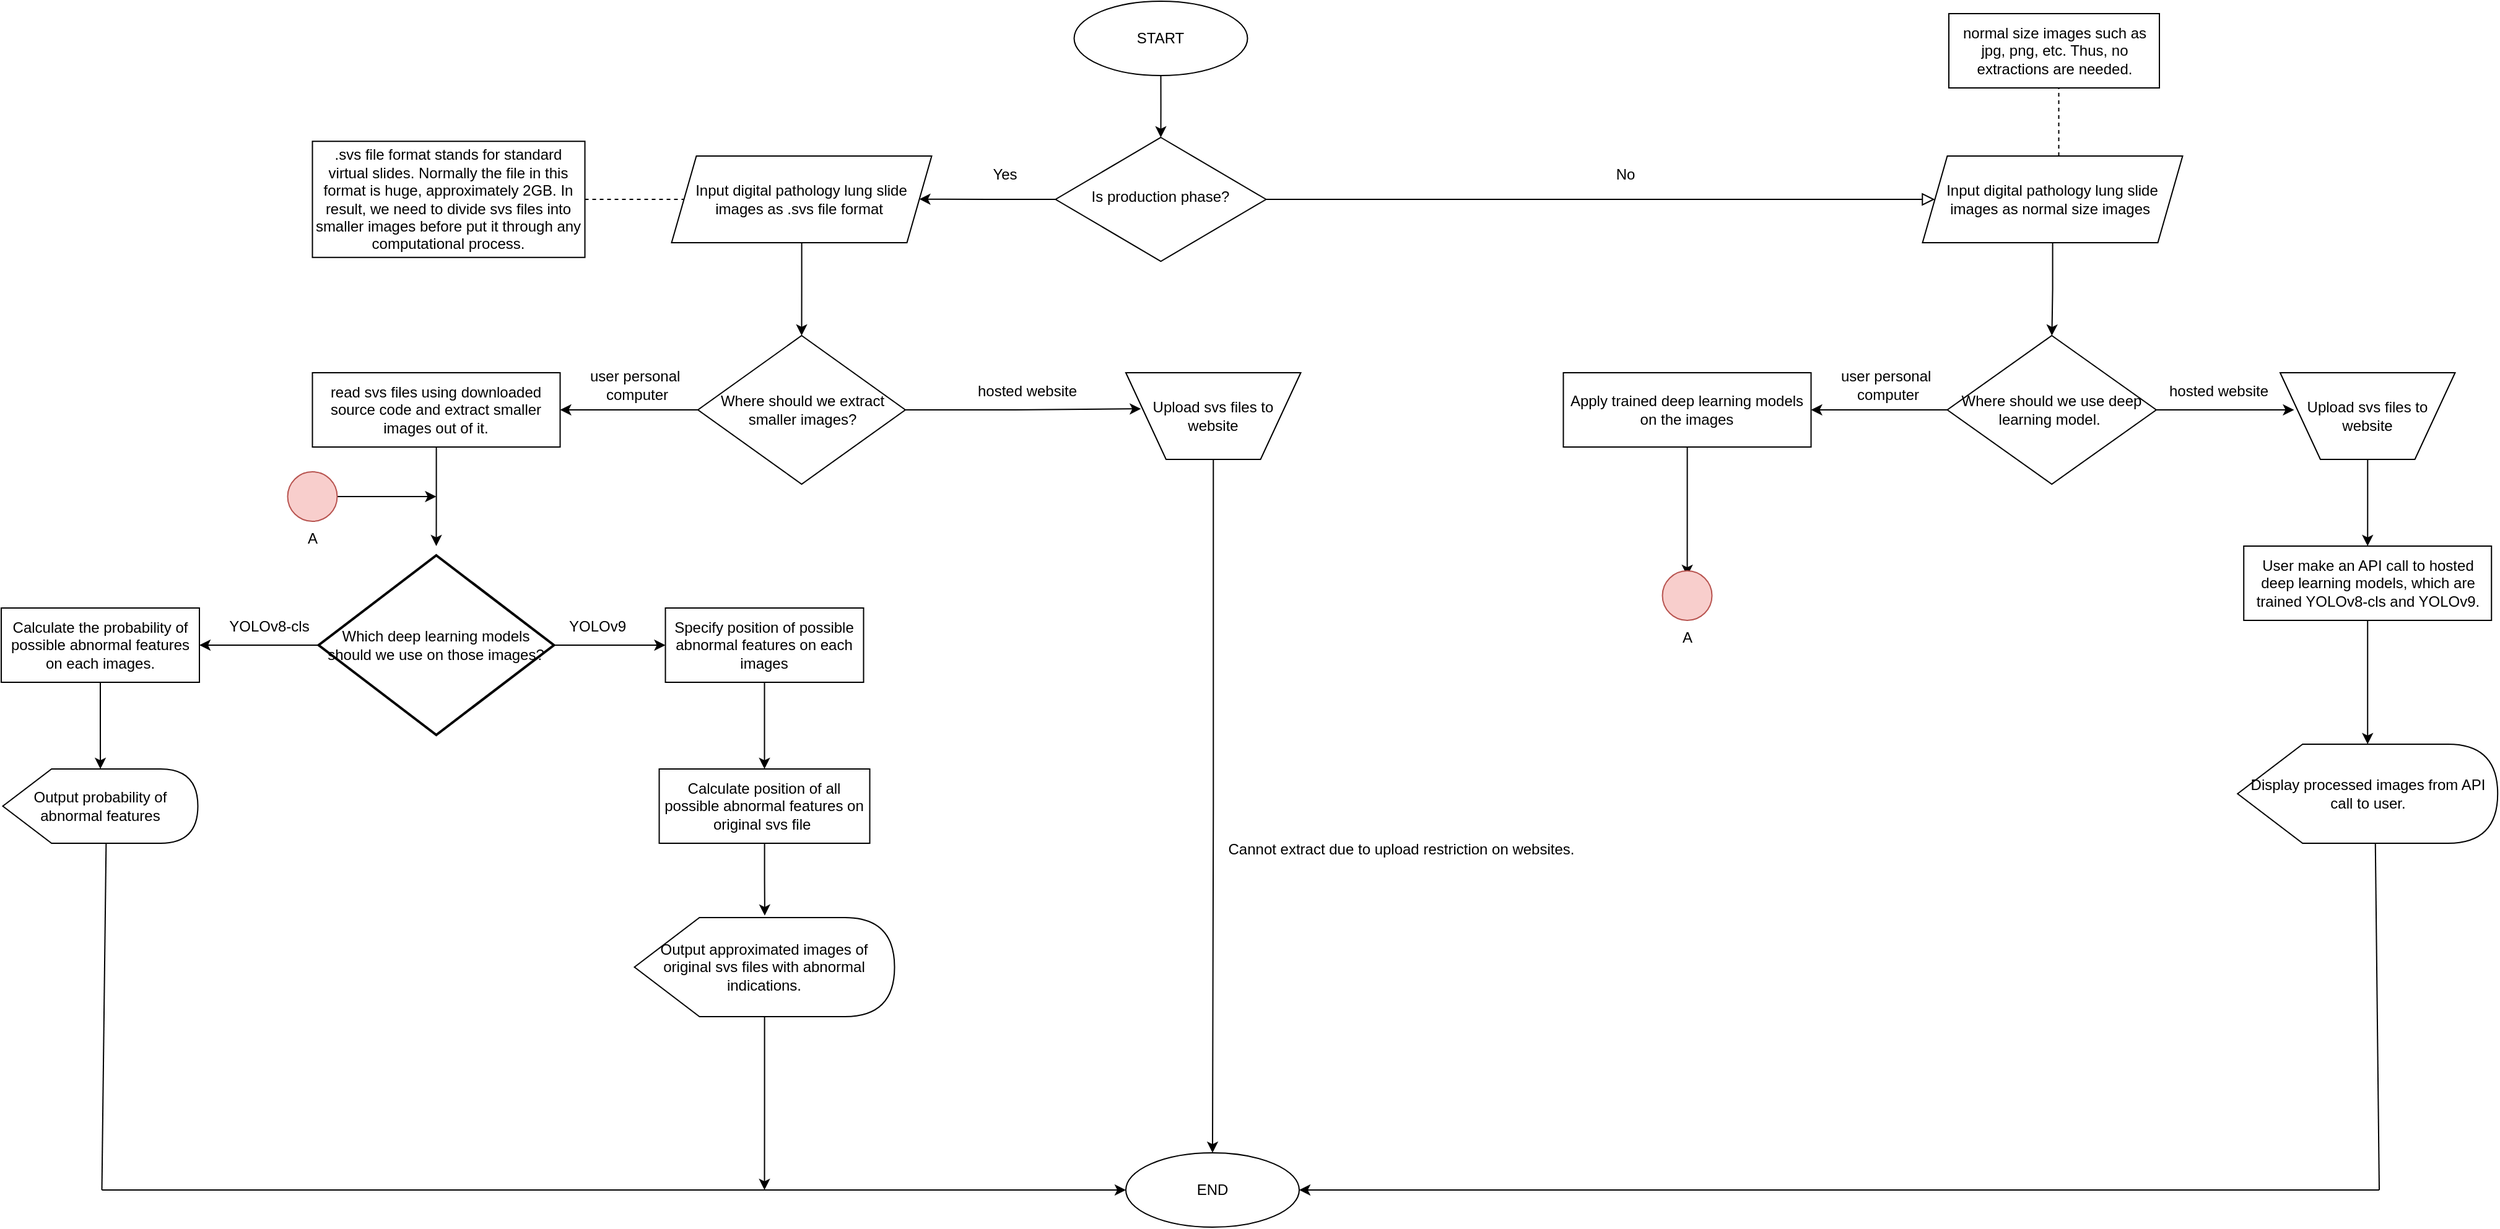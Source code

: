 <mxfile version="24.4.0" type="device">
  <diagram id="C5RBs43oDa-KdzZeNtuy" name="Page-1">
    <mxGraphModel dx="4780" dy="2487" grid="1" gridSize="10" guides="1" tooltips="1" connect="1" arrows="1" fold="1" page="1" pageScale="1" pageWidth="2336" pageHeight="1654" background="#ffffff" math="0" shadow="0">
      <root>
        <mxCell id="WIyWlLk6GJQsqaUBKTNV-0" />
        <mxCell id="WIyWlLk6GJQsqaUBKTNV-1" parent="WIyWlLk6GJQsqaUBKTNV-0" />
        <mxCell id="WIyWlLk6GJQsqaUBKTNV-5" value="" style="edgeStyle=orthogonalEdgeStyle;rounded=0;html=1;jettySize=auto;orthogonalLoop=1;fontSize=11;endArrow=block;endFill=0;endSize=8;strokeWidth=1;shadow=0;labelBackgroundColor=none;" parent="WIyWlLk6GJQsqaUBKTNV-1" source="WIyWlLk6GJQsqaUBKTNV-6" target="N1uq7PIu6tmpCPChvRgj-2" edge="1">
          <mxGeometry y="10" relative="1" as="geometry">
            <mxPoint as="offset" />
            <mxPoint x="1316.25" y="410" as="targetPoint" />
          </mxGeometry>
        </mxCell>
        <mxCell id="N1uq7PIu6tmpCPChvRgj-9" style="edgeStyle=orthogonalEdgeStyle;rounded=0;orthogonalLoop=1;jettySize=auto;html=1;exitX=0;exitY=0.5;exitDx=0;exitDy=0;" edge="1" parent="WIyWlLk6GJQsqaUBKTNV-1" source="WIyWlLk6GJQsqaUBKTNV-6">
          <mxGeometry relative="1" as="geometry">
            <mxPoint x="921.25" y="409.8" as="targetPoint" />
          </mxGeometry>
        </mxCell>
        <mxCell id="WIyWlLk6GJQsqaUBKTNV-6" value="Is production phase?" style="rhombus;whiteSpace=wrap;html=1;shadow=0;fontFamily=Helvetica;fontSize=12;align=center;strokeWidth=1;spacing=6;spacingTop=-4;" parent="WIyWlLk6GJQsqaUBKTNV-1" vertex="1">
          <mxGeometry x="1031.25" y="360" width="170" height="100" as="geometry" />
        </mxCell>
        <mxCell id="N1uq7PIu6tmpCPChvRgj-1" style="edgeStyle=orthogonalEdgeStyle;rounded=0;orthogonalLoop=1;jettySize=auto;html=1;" edge="1" parent="WIyWlLk6GJQsqaUBKTNV-1" source="N1uq7PIu6tmpCPChvRgj-0">
          <mxGeometry relative="1" as="geometry">
            <mxPoint x="1116.25" y="360" as="targetPoint" />
          </mxGeometry>
        </mxCell>
        <mxCell id="N1uq7PIu6tmpCPChvRgj-0" value="START" style="ellipse;whiteSpace=wrap;html=1;" vertex="1" parent="WIyWlLk6GJQsqaUBKTNV-1">
          <mxGeometry x="1046.25" y="250" width="140" height="60" as="geometry" />
        </mxCell>
        <mxCell id="N1uq7PIu6tmpCPChvRgj-85" style="edgeStyle=orthogonalEdgeStyle;rounded=0;orthogonalLoop=1;jettySize=auto;html=1;" edge="1" parent="WIyWlLk6GJQsqaUBKTNV-1" source="N1uq7PIu6tmpCPChvRgj-2" target="N1uq7PIu6tmpCPChvRgj-78">
          <mxGeometry relative="1" as="geometry" />
        </mxCell>
        <mxCell id="N1uq7PIu6tmpCPChvRgj-2" value="Input digital pathology lung slide images as normal size images&amp;nbsp;" style="shape=parallelogram;perimeter=parallelogramPerimeter;whiteSpace=wrap;html=1;fixedSize=1;" vertex="1" parent="WIyWlLk6GJQsqaUBKTNV-1">
          <mxGeometry x="1731.25" y="375" width="210" height="70" as="geometry" />
        </mxCell>
        <mxCell id="N1uq7PIu6tmpCPChvRgj-3" value="No" style="text;html=1;align=center;verticalAlign=middle;resizable=0;points=[];autosize=1;strokeColor=none;fillColor=none;" vertex="1" parent="WIyWlLk6GJQsqaUBKTNV-1">
          <mxGeometry x="1471.25" y="375" width="40" height="30" as="geometry" />
        </mxCell>
        <mxCell id="N1uq7PIu6tmpCPChvRgj-6" value="" style="endArrow=none;dashed=1;html=1;rounded=0;" edge="1" parent="WIyWlLk6GJQsqaUBKTNV-1">
          <mxGeometry width="50" height="50" relative="1" as="geometry">
            <mxPoint x="1841.25" y="375" as="sourcePoint" />
            <mxPoint x="1841.25" y="320" as="targetPoint" />
          </mxGeometry>
        </mxCell>
        <mxCell id="N1uq7PIu6tmpCPChvRgj-8" value="normal size images such as jpg, png, etc. Thus, no extractions are needed." style="rounded=0;whiteSpace=wrap;html=1;" vertex="1" parent="WIyWlLk6GJQsqaUBKTNV-1">
          <mxGeometry x="1752.5" y="260" width="170" height="60" as="geometry" />
        </mxCell>
        <mxCell id="N1uq7PIu6tmpCPChvRgj-17" value="" style="edgeStyle=orthogonalEdgeStyle;rounded=0;orthogonalLoop=1;jettySize=auto;html=1;" edge="1" parent="WIyWlLk6GJQsqaUBKTNV-1" source="N1uq7PIu6tmpCPChvRgj-10" target="N1uq7PIu6tmpCPChvRgj-16">
          <mxGeometry relative="1" as="geometry" />
        </mxCell>
        <mxCell id="N1uq7PIu6tmpCPChvRgj-10" value="Input digital pathology lung slide images as .svs file format&amp;nbsp;" style="shape=parallelogram;perimeter=parallelogramPerimeter;whiteSpace=wrap;html=1;fixedSize=1;" vertex="1" parent="WIyWlLk6GJQsqaUBKTNV-1">
          <mxGeometry x="721.25" y="375" width="210" height="70" as="geometry" />
        </mxCell>
        <mxCell id="N1uq7PIu6tmpCPChvRgj-11" value=".svs file format stands for standard virtual slides. Normally the file in this format is huge, approximately 2GB. In result, we need to divide svs files into smaller images before put it through any computational process." style="rounded=0;whiteSpace=wrap;html=1;" vertex="1" parent="WIyWlLk6GJQsqaUBKTNV-1">
          <mxGeometry x="431.25" y="363.13" width="220" height="93.75" as="geometry" />
        </mxCell>
        <mxCell id="N1uq7PIu6tmpCPChvRgj-14" value="" style="endArrow=none;dashed=1;html=1;rounded=0;exitX=1;exitY=0.5;exitDx=0;exitDy=0;" edge="1" parent="WIyWlLk6GJQsqaUBKTNV-1" source="N1uq7PIu6tmpCPChvRgj-11">
          <mxGeometry width="50" height="50" relative="1" as="geometry">
            <mxPoint x="681.25" y="460" as="sourcePoint" />
            <mxPoint x="731.25" y="410" as="targetPoint" />
          </mxGeometry>
        </mxCell>
        <mxCell id="N1uq7PIu6tmpCPChvRgj-15" value="Yes" style="text;html=1;align=center;verticalAlign=middle;resizable=0;points=[];autosize=1;strokeColor=none;fillColor=none;" vertex="1" parent="WIyWlLk6GJQsqaUBKTNV-1">
          <mxGeometry x="970" y="375" width="40" height="30" as="geometry" />
        </mxCell>
        <mxCell id="N1uq7PIu6tmpCPChvRgj-20" style="edgeStyle=orthogonalEdgeStyle;rounded=0;orthogonalLoop=1;jettySize=auto;html=1;" edge="1" parent="WIyWlLk6GJQsqaUBKTNV-1" source="N1uq7PIu6tmpCPChvRgj-16">
          <mxGeometry relative="1" as="geometry">
            <mxPoint x="631.25" y="580" as="targetPoint" />
          </mxGeometry>
        </mxCell>
        <mxCell id="N1uq7PIu6tmpCPChvRgj-16" value="Where should we extract smaller images?" style="rhombus;whiteSpace=wrap;html=1;" vertex="1" parent="WIyWlLk6GJQsqaUBKTNV-1">
          <mxGeometry x="742.5" y="520" width="167.5" height="120" as="geometry" />
        </mxCell>
        <mxCell id="N1uq7PIu6tmpCPChvRgj-25" value="user personal&amp;nbsp;&lt;div&gt;computer&lt;/div&gt;" style="text;html=1;align=center;verticalAlign=middle;resizable=0;points=[];autosize=1;strokeColor=none;fillColor=none;" vertex="1" parent="WIyWlLk6GJQsqaUBKTNV-1">
          <mxGeometry x="642.5" y="540" width="100" height="40" as="geometry" />
        </mxCell>
        <mxCell id="N1uq7PIu6tmpCPChvRgj-38" style="edgeStyle=orthogonalEdgeStyle;rounded=0;orthogonalLoop=1;jettySize=auto;html=1;entryX=0.5;entryY=0;entryDx=0;entryDy=0;" edge="1" parent="WIyWlLk6GJQsqaUBKTNV-1" source="N1uq7PIu6tmpCPChvRgj-28">
          <mxGeometry relative="1" as="geometry">
            <mxPoint x="531.25" y="690" as="targetPoint" />
          </mxGeometry>
        </mxCell>
        <mxCell id="N1uq7PIu6tmpCPChvRgj-28" value="read svs files using downloaded source code and extract smaller images out of it." style="rounded=0;whiteSpace=wrap;html=1;" vertex="1" parent="WIyWlLk6GJQsqaUBKTNV-1">
          <mxGeometry x="431.25" y="550" width="200" height="60" as="geometry" />
        </mxCell>
        <mxCell id="N1uq7PIu6tmpCPChvRgj-46" style="edgeStyle=orthogonalEdgeStyle;rounded=0;orthogonalLoop=1;jettySize=auto;html=1;" edge="1" parent="WIyWlLk6GJQsqaUBKTNV-1" source="N1uq7PIu6tmpCPChvRgj-41" target="N1uq7PIu6tmpCPChvRgj-45">
          <mxGeometry relative="1" as="geometry" />
        </mxCell>
        <mxCell id="N1uq7PIu6tmpCPChvRgj-41" value="Calculate the probability of possible abnormal features on each images." style="whiteSpace=wrap;html=1;rounded=0;" vertex="1" parent="WIyWlLk6GJQsqaUBKTNV-1">
          <mxGeometry x="180" y="740" width="160" height="60" as="geometry" />
        </mxCell>
        <mxCell id="N1uq7PIu6tmpCPChvRgj-55" style="edgeStyle=orthogonalEdgeStyle;rounded=0;orthogonalLoop=1;jettySize=auto;html=1;entryX=0.5;entryY=0;entryDx=0;entryDy=0;" edge="1" parent="WIyWlLk6GJQsqaUBKTNV-1" source="N1uq7PIu6tmpCPChvRgj-44" target="N1uq7PIu6tmpCPChvRgj-48">
          <mxGeometry relative="1" as="geometry" />
        </mxCell>
        <mxCell id="N1uq7PIu6tmpCPChvRgj-44" value="Specify position of possible abnormal features on each images" style="rounded=0;whiteSpace=wrap;html=1;" vertex="1" parent="WIyWlLk6GJQsqaUBKTNV-1">
          <mxGeometry x="716.25" y="740" width="160" height="60" as="geometry" />
        </mxCell>
        <mxCell id="N1uq7PIu6tmpCPChvRgj-45" value="Output probability of abnormal features" style="shape=display;whiteSpace=wrap;html=1;" vertex="1" parent="WIyWlLk6GJQsqaUBKTNV-1">
          <mxGeometry x="181.25" y="870" width="157.5" height="60" as="geometry" />
        </mxCell>
        <mxCell id="N1uq7PIu6tmpCPChvRgj-48" value="Calculate position of all possible abnormal features on original svs file&amp;nbsp;" style="whiteSpace=wrap;html=1;rounded=0;" vertex="1" parent="WIyWlLk6GJQsqaUBKTNV-1">
          <mxGeometry x="711.25" y="870" width="170" height="60" as="geometry" />
        </mxCell>
        <mxCell id="N1uq7PIu6tmpCPChvRgj-103" style="edgeStyle=orthogonalEdgeStyle;rounded=0;orthogonalLoop=1;jettySize=auto;html=1;" edge="1" parent="WIyWlLk6GJQsqaUBKTNV-1" source="N1uq7PIu6tmpCPChvRgj-50" target="N1uq7PIu6tmpCPChvRgj-65">
          <mxGeometry relative="1" as="geometry" />
        </mxCell>
        <mxCell id="N1uq7PIu6tmpCPChvRgj-50" value="Upload svs files to website" style="verticalLabelPosition=middle;verticalAlign=middle;html=1;shape=trapezoid;perimeter=trapezoidPerimeter;whiteSpace=wrap;size=0.23;arcSize=10;flipV=1;labelPosition=center;align=center;" vertex="1" parent="WIyWlLk6GJQsqaUBKTNV-1">
          <mxGeometry x="1088" y="550" width="141.25" height="70" as="geometry" />
        </mxCell>
        <mxCell id="N1uq7PIu6tmpCPChvRgj-57" style="edgeStyle=orthogonalEdgeStyle;rounded=0;orthogonalLoop=1;jettySize=auto;html=1;entryX=0;entryY=0.5;entryDx=0;entryDy=0;" edge="1" parent="WIyWlLk6GJQsqaUBKTNV-1" source="N1uq7PIu6tmpCPChvRgj-56" target="N1uq7PIu6tmpCPChvRgj-44">
          <mxGeometry relative="1" as="geometry" />
        </mxCell>
        <mxCell id="N1uq7PIu6tmpCPChvRgj-58" style="edgeStyle=orthogonalEdgeStyle;rounded=0;orthogonalLoop=1;jettySize=auto;html=1;entryX=1;entryY=0.5;entryDx=0;entryDy=0;" edge="1" parent="WIyWlLk6GJQsqaUBKTNV-1" source="N1uq7PIu6tmpCPChvRgj-56" target="N1uq7PIu6tmpCPChvRgj-41">
          <mxGeometry relative="1" as="geometry" />
        </mxCell>
        <mxCell id="N1uq7PIu6tmpCPChvRgj-56" value="Which deep learning models should we use on those images?" style="strokeWidth=2;html=1;shape=mxgraph.flowchart.decision;whiteSpace=wrap;" vertex="1" parent="WIyWlLk6GJQsqaUBKTNV-1">
          <mxGeometry x="436.25" y="697.5" width="190" height="145" as="geometry" />
        </mxCell>
        <mxCell id="N1uq7PIu6tmpCPChvRgj-59" value="YOLOv8-cls" style="text;html=1;align=center;verticalAlign=middle;resizable=0;points=[];autosize=1;strokeColor=none;fillColor=none;" vertex="1" parent="WIyWlLk6GJQsqaUBKTNV-1">
          <mxGeometry x="351.25" y="740" width="90" height="30" as="geometry" />
        </mxCell>
        <mxCell id="N1uq7PIu6tmpCPChvRgj-60" value="YOLOv9" style="text;html=1;align=center;verticalAlign=middle;resizable=0;points=[];autosize=1;strokeColor=none;fillColor=none;" vertex="1" parent="WIyWlLk6GJQsqaUBKTNV-1">
          <mxGeometry x="626.25" y="740" width="70" height="30" as="geometry" />
        </mxCell>
        <mxCell id="N1uq7PIu6tmpCPChvRgj-86" style="edgeStyle=orthogonalEdgeStyle;rounded=0;orthogonalLoop=1;jettySize=auto;html=1;" edge="1" parent="WIyWlLk6GJQsqaUBKTNV-1" source="N1uq7PIu6tmpCPChvRgj-61">
          <mxGeometry relative="1" as="geometry">
            <mxPoint x="796.25" y="1210" as="targetPoint" />
          </mxGeometry>
        </mxCell>
        <mxCell id="N1uq7PIu6tmpCPChvRgj-61" value="&lt;div style=&quot;line-height: 120%;&quot;&gt;&lt;span style=&quot;background-color: initial;&quot;&gt;&lt;font style=&quot;font-size: 12px;&quot;&gt;Output approximated images of original svs files with abnormal indications.&lt;/font&gt;&lt;/span&gt;&lt;/div&gt;" style="shape=display;whiteSpace=wrap;html=1;align=center;" vertex="1" parent="WIyWlLk6GJQsqaUBKTNV-1">
          <mxGeometry x="691.25" y="990" width="210" height="80" as="geometry" />
        </mxCell>
        <mxCell id="N1uq7PIu6tmpCPChvRgj-64" style="edgeStyle=orthogonalEdgeStyle;rounded=0;orthogonalLoop=1;jettySize=auto;html=1;entryX=0.501;entryY=-0.02;entryDx=0;entryDy=0;entryPerimeter=0;" edge="1" parent="WIyWlLk6GJQsqaUBKTNV-1" source="N1uq7PIu6tmpCPChvRgj-48">
          <mxGeometry relative="1" as="geometry">
            <mxPoint x="796.46" y="988.4" as="targetPoint" />
          </mxGeometry>
        </mxCell>
        <mxCell id="N1uq7PIu6tmpCPChvRgj-65" value="END" style="ellipse;whiteSpace=wrap;html=1;" vertex="1" parent="WIyWlLk6GJQsqaUBKTNV-1">
          <mxGeometry x="1088" y="1180" width="140" height="60" as="geometry" />
        </mxCell>
        <mxCell id="N1uq7PIu6tmpCPChvRgj-73" value="" style="endArrow=none;html=1;rounded=0;entryX=0;entryY=0;entryDx=83.438;entryDy=60;entryPerimeter=0;" edge="1" parent="WIyWlLk6GJQsqaUBKTNV-1" target="N1uq7PIu6tmpCPChvRgj-45">
          <mxGeometry width="50" height="50" relative="1" as="geometry">
            <mxPoint x="261.25" y="1210" as="sourcePoint" />
            <mxPoint x="751.25" y="1200" as="targetPoint" />
          </mxGeometry>
        </mxCell>
        <mxCell id="N1uq7PIu6tmpCPChvRgj-74" value="" style="endArrow=classic;html=1;rounded=0;entryX=0;entryY=0.5;entryDx=0;entryDy=0;" edge="1" parent="WIyWlLk6GJQsqaUBKTNV-1" target="N1uq7PIu6tmpCPChvRgj-65">
          <mxGeometry width="50" height="50" relative="1" as="geometry">
            <mxPoint x="261.25" y="1210" as="sourcePoint" />
            <mxPoint x="751.25" y="1200" as="targetPoint" />
          </mxGeometry>
        </mxCell>
        <mxCell id="N1uq7PIu6tmpCPChvRgj-76" style="edgeStyle=orthogonalEdgeStyle;rounded=0;orthogonalLoop=1;jettySize=auto;html=1;" edge="1" source="N1uq7PIu6tmpCPChvRgj-78" parent="WIyWlLk6GJQsqaUBKTNV-1">
          <mxGeometry relative="1" as="geometry">
            <mxPoint x="1641.25" y="580" as="targetPoint" />
          </mxGeometry>
        </mxCell>
        <mxCell id="N1uq7PIu6tmpCPChvRgj-77" style="edgeStyle=orthogonalEdgeStyle;rounded=0;orthogonalLoop=1;jettySize=auto;html=1;" edge="1" source="N1uq7PIu6tmpCPChvRgj-78" parent="WIyWlLk6GJQsqaUBKTNV-1">
          <mxGeometry relative="1" as="geometry">
            <mxPoint x="2031.25" y="580" as="targetPoint" />
          </mxGeometry>
        </mxCell>
        <mxCell id="N1uq7PIu6tmpCPChvRgj-78" value="Where should we use deep learning model.&amp;nbsp;" style="rhombus;whiteSpace=wrap;html=1;" vertex="1" parent="WIyWlLk6GJQsqaUBKTNV-1">
          <mxGeometry x="1751.25" y="520" width="168.75" height="120" as="geometry" />
        </mxCell>
        <mxCell id="N1uq7PIu6tmpCPChvRgj-79" value="user personal&amp;nbsp;&lt;div&gt;computer&lt;/div&gt;" style="text;html=1;align=center;verticalAlign=middle;resizable=0;points=[];autosize=1;strokeColor=none;fillColor=none;" vertex="1" parent="WIyWlLk6GJQsqaUBKTNV-1">
          <mxGeometry x="1652.5" y="540" width="100" height="40" as="geometry" />
        </mxCell>
        <mxCell id="N1uq7PIu6tmpCPChvRgj-80" value="hosted website" style="text;html=1;align=center;verticalAlign=middle;resizable=0;points=[];autosize=1;strokeColor=none;fillColor=none;" vertex="1" parent="WIyWlLk6GJQsqaUBKTNV-1">
          <mxGeometry x="1920" y="550" width="100" height="30" as="geometry" />
        </mxCell>
        <mxCell id="N1uq7PIu6tmpCPChvRgj-81" value="Apply trained deep learning models on the images" style="rounded=0;whiteSpace=wrap;html=1;" vertex="1" parent="WIyWlLk6GJQsqaUBKTNV-1">
          <mxGeometry x="1441.25" y="550" width="200" height="60" as="geometry" />
        </mxCell>
        <mxCell id="N1uq7PIu6tmpCPChvRgj-106" style="edgeStyle=orthogonalEdgeStyle;rounded=0;orthogonalLoop=1;jettySize=auto;html=1;entryX=0.5;entryY=0;entryDx=0;entryDy=0;" edge="1" parent="WIyWlLk6GJQsqaUBKTNV-1" source="N1uq7PIu6tmpCPChvRgj-82" target="N1uq7PIu6tmpCPChvRgj-105">
          <mxGeometry relative="1" as="geometry" />
        </mxCell>
        <mxCell id="N1uq7PIu6tmpCPChvRgj-82" value="Upload svs files to website" style="verticalLabelPosition=middle;verticalAlign=middle;html=1;shape=trapezoid;perimeter=trapezoidPerimeter;whiteSpace=wrap;size=0.23;arcSize=10;flipV=1;labelPosition=center;align=center;" vertex="1" parent="WIyWlLk6GJQsqaUBKTNV-1">
          <mxGeometry x="2020" y="550" width="141.25" height="70" as="geometry" />
        </mxCell>
        <mxCell id="N1uq7PIu6tmpCPChvRgj-92" style="edgeStyle=orthogonalEdgeStyle;rounded=0;orthogonalLoop=1;jettySize=auto;html=1;entryX=0.524;entryY=-0.011;entryDx=0;entryDy=0;entryPerimeter=0;" edge="1" parent="WIyWlLk6GJQsqaUBKTNV-1" source="N1uq7PIu6tmpCPChvRgj-81">
          <mxGeometry relative="1" as="geometry">
            <mxPoint x="1541.29" y="714.12" as="targetPoint" />
          </mxGeometry>
        </mxCell>
        <mxCell id="N1uq7PIu6tmpCPChvRgj-93" value="A" style="verticalLabelPosition=bottom;verticalAlign=top;html=1;shape=mxgraph.flowchart.on-page_reference;fillColor=#f8cecc;strokeColor=#b85450;" vertex="1" parent="WIyWlLk6GJQsqaUBKTNV-1">
          <mxGeometry x="1521.25" y="710" width="40" height="40" as="geometry" />
        </mxCell>
        <mxCell id="N1uq7PIu6tmpCPChvRgj-97" style="edgeStyle=orthogonalEdgeStyle;rounded=0;orthogonalLoop=1;jettySize=auto;html=1;" edge="1" parent="WIyWlLk6GJQsqaUBKTNV-1" source="N1uq7PIu6tmpCPChvRgj-96">
          <mxGeometry relative="1" as="geometry">
            <mxPoint x="531.25" y="650" as="targetPoint" />
          </mxGeometry>
        </mxCell>
        <mxCell id="N1uq7PIu6tmpCPChvRgj-96" value="A" style="verticalLabelPosition=bottom;verticalAlign=top;html=1;shape=mxgraph.flowchart.on-page_reference;fillColor=#f8cecc;strokeColor=#b85450;" vertex="1" parent="WIyWlLk6GJQsqaUBKTNV-1">
          <mxGeometry x="411.25" y="630" width="40" height="40" as="geometry" />
        </mxCell>
        <mxCell id="N1uq7PIu6tmpCPChvRgj-99" style="edgeStyle=orthogonalEdgeStyle;rounded=0;orthogonalLoop=1;jettySize=auto;html=1;entryX=0.086;entryY=0.584;entryDx=0;entryDy=0;entryPerimeter=0;" edge="1" parent="WIyWlLk6GJQsqaUBKTNV-1" source="N1uq7PIu6tmpCPChvRgj-16" target="N1uq7PIu6tmpCPChvRgj-50">
          <mxGeometry relative="1" as="geometry" />
        </mxCell>
        <mxCell id="N1uq7PIu6tmpCPChvRgj-100" value="hosted website" style="text;html=1;align=center;verticalAlign=middle;resizable=0;points=[];autosize=1;strokeColor=none;fillColor=none;" vertex="1" parent="WIyWlLk6GJQsqaUBKTNV-1">
          <mxGeometry x="958" y="550" width="100" height="30" as="geometry" />
        </mxCell>
        <mxCell id="N1uq7PIu6tmpCPChvRgj-104" value="Cannot extract due to upload restriction on websites." style="text;html=1;align=center;verticalAlign=middle;resizable=0;points=[];autosize=1;strokeColor=none;fillColor=none;" vertex="1" parent="WIyWlLk6GJQsqaUBKTNV-1">
          <mxGeometry x="1160" y="920" width="300" height="30" as="geometry" />
        </mxCell>
        <mxCell id="N1uq7PIu6tmpCPChvRgj-113" style="edgeStyle=orthogonalEdgeStyle;rounded=0;orthogonalLoop=1;jettySize=auto;html=1;" edge="1" parent="WIyWlLk6GJQsqaUBKTNV-1" source="N1uq7PIu6tmpCPChvRgj-105" target="N1uq7PIu6tmpCPChvRgj-109">
          <mxGeometry relative="1" as="geometry" />
        </mxCell>
        <mxCell id="N1uq7PIu6tmpCPChvRgj-105" value="User make an API call to hosted deep learning models, which are trained YOLOv8-cls and YOLOv9." style="rounded=0;whiteSpace=wrap;html=1;" vertex="1" parent="WIyWlLk6GJQsqaUBKTNV-1">
          <mxGeometry x="1990.62" y="690" width="200" height="60" as="geometry" />
        </mxCell>
        <mxCell id="N1uq7PIu6tmpCPChvRgj-109" value="&lt;div style=&quot;line-height: 120%;&quot;&gt;&lt;span style=&quot;background-color: initial;&quot;&gt;&lt;font style=&quot;font-size: 12px;&quot;&gt;Display processed images from API call to user.&lt;/font&gt;&lt;/span&gt;&lt;/div&gt;" style="shape=display;whiteSpace=wrap;html=1;align=center;" vertex="1" parent="WIyWlLk6GJQsqaUBKTNV-1">
          <mxGeometry x="1985.62" y="850" width="210" height="80" as="geometry" />
        </mxCell>
        <mxCell id="N1uq7PIu6tmpCPChvRgj-115" value="" style="endArrow=none;html=1;rounded=0;entryX=0;entryY=0;entryDx=111.25;entryDy=80;entryPerimeter=0;" edge="1" parent="WIyWlLk6GJQsqaUBKTNV-1" target="N1uq7PIu6tmpCPChvRgj-109">
          <mxGeometry width="50" height="50" relative="1" as="geometry">
            <mxPoint x="2100" y="1210" as="sourcePoint" />
            <mxPoint x="1700" y="880" as="targetPoint" />
          </mxGeometry>
        </mxCell>
        <mxCell id="N1uq7PIu6tmpCPChvRgj-116" value="" style="endArrow=classic;html=1;rounded=0;entryX=1;entryY=0.5;entryDx=0;entryDy=0;" edge="1" parent="WIyWlLk6GJQsqaUBKTNV-1" target="N1uq7PIu6tmpCPChvRgj-65">
          <mxGeometry width="50" height="50" relative="1" as="geometry">
            <mxPoint x="2100" y="1210" as="sourcePoint" />
            <mxPoint x="1700" y="880" as="targetPoint" />
          </mxGeometry>
        </mxCell>
      </root>
    </mxGraphModel>
  </diagram>
</mxfile>
